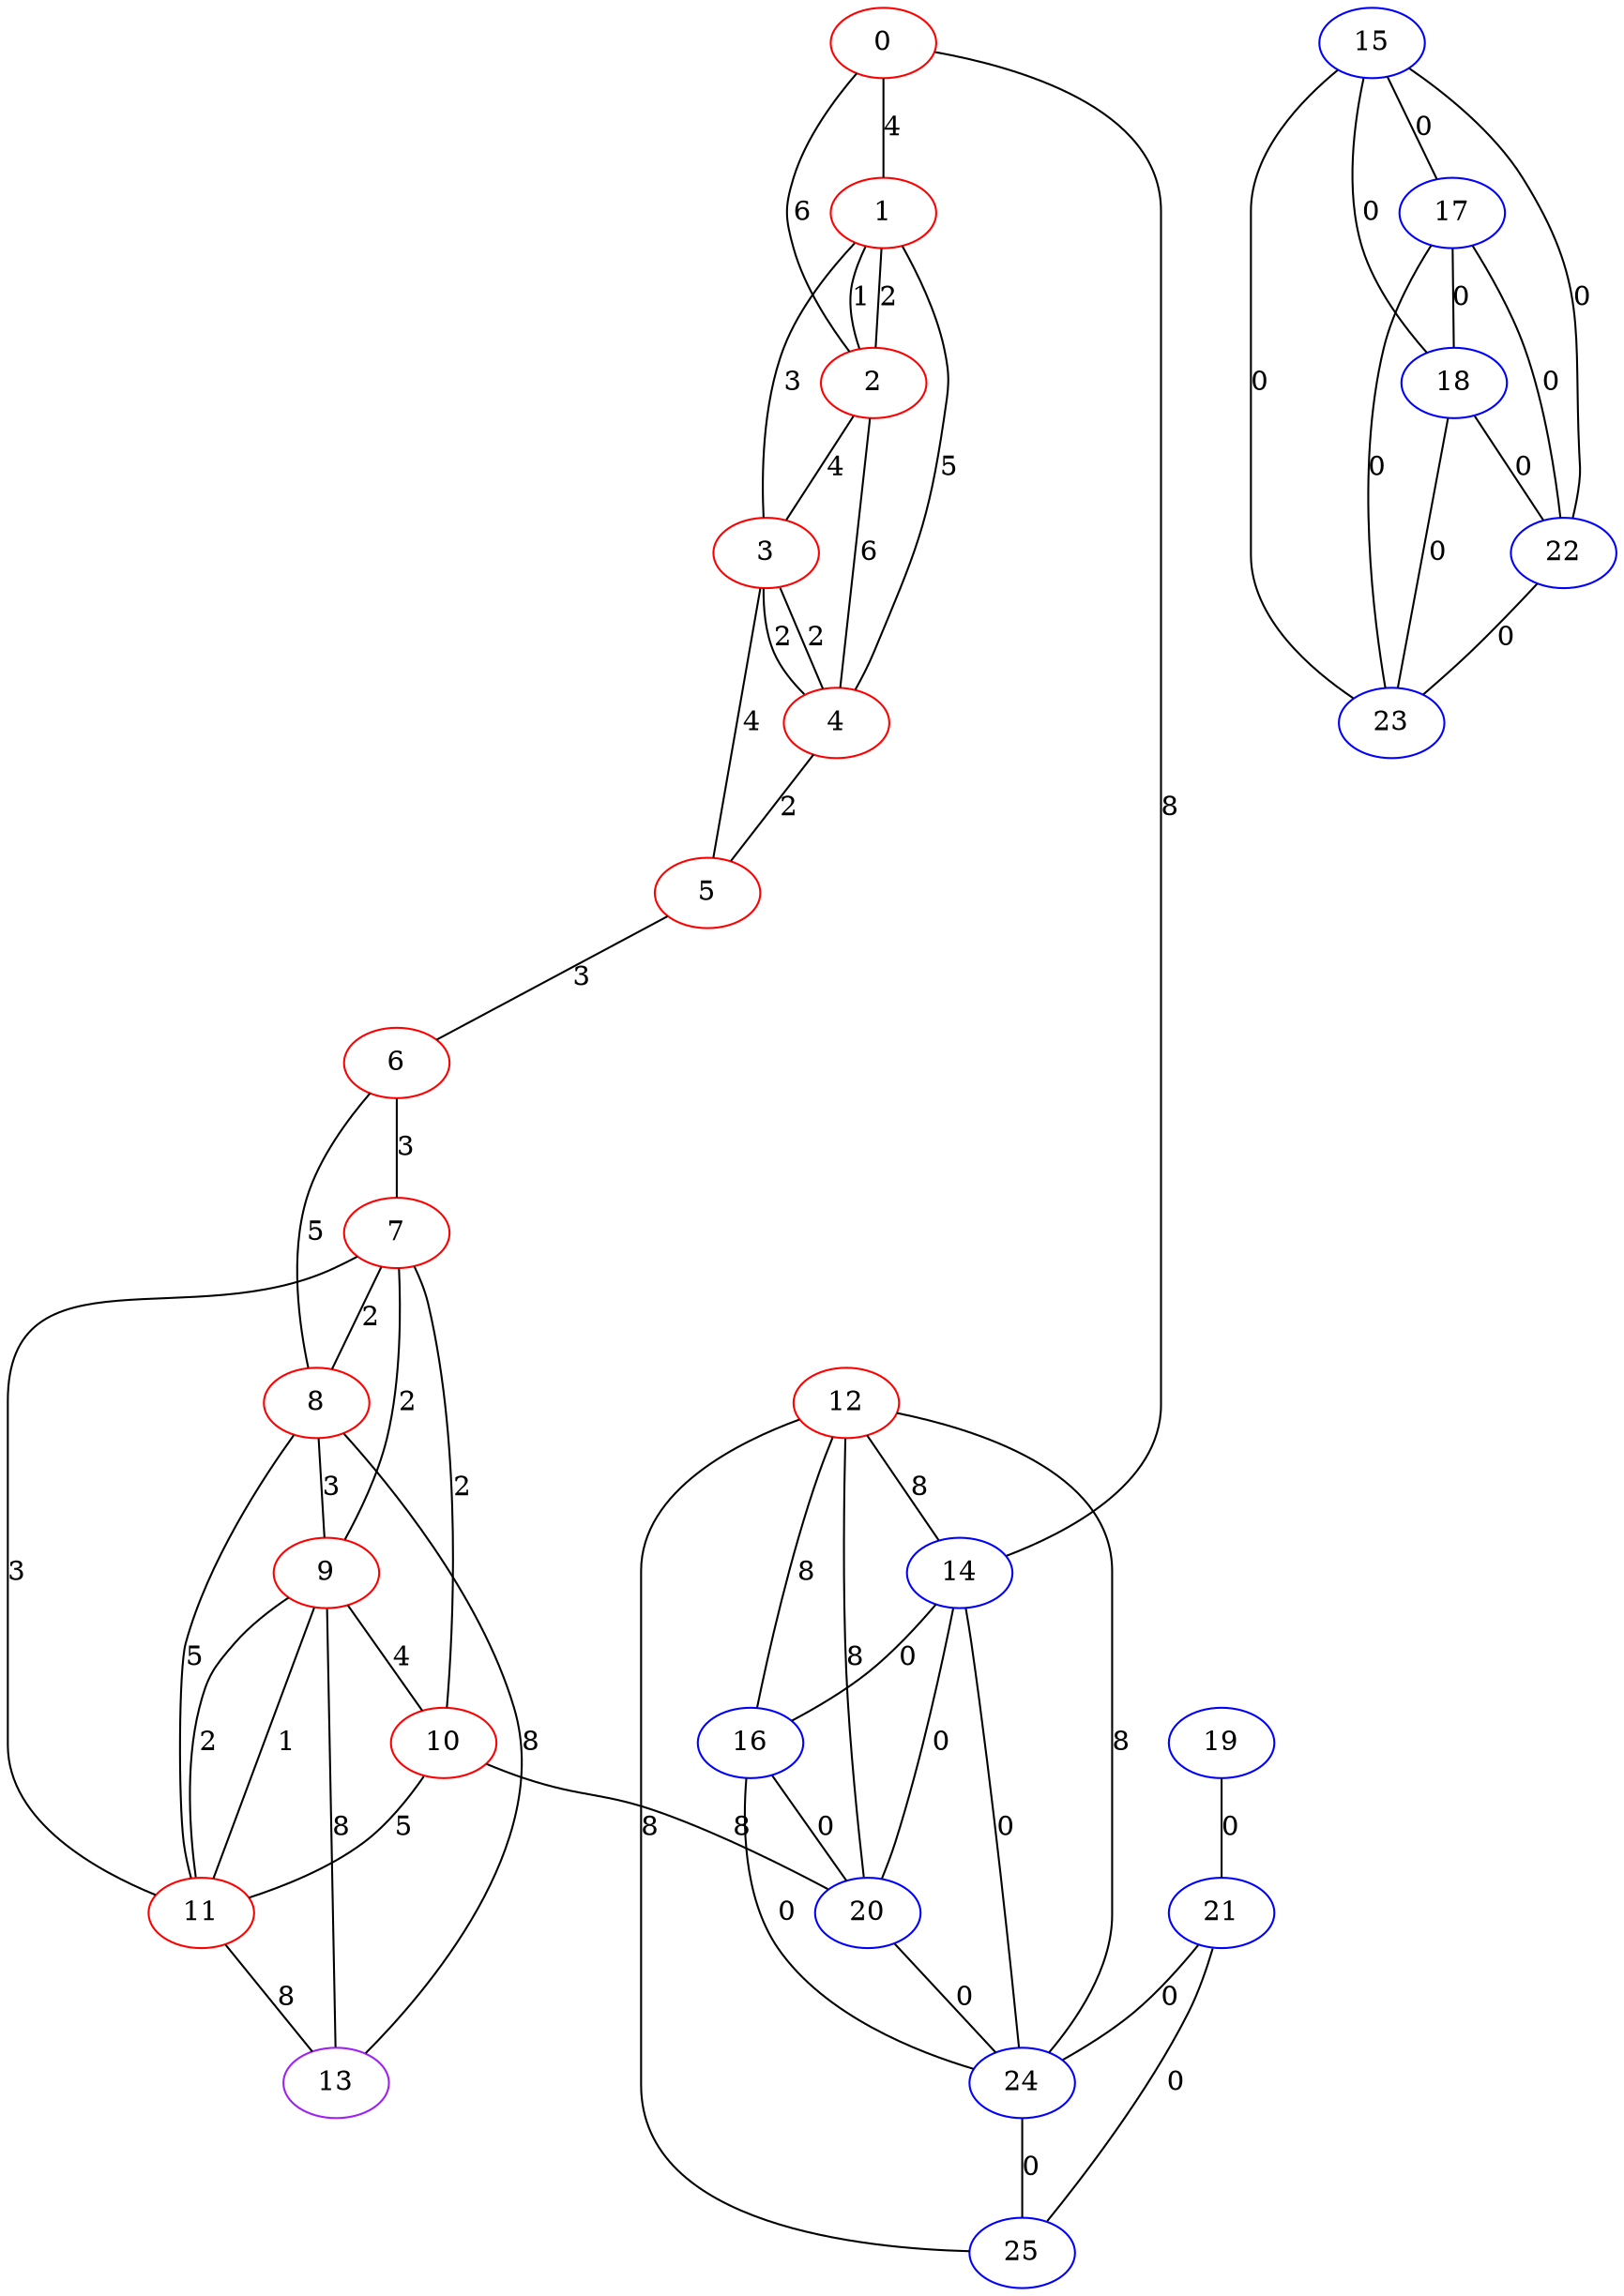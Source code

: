 graph "" {
0 [color=red, weight=1];
1 [color=red, weight=1];
2 [color=red, weight=1];
3 [color=red, weight=1];
4 [color=red, weight=1];
5 [color=red, weight=1];
6 [color=red, weight=1];
7 [color=red, weight=1];
8 [color=red, weight=1];
9 [color=red, weight=1];
10 [color=red, weight=1];
11 [color=red, weight=1];
12 [color=red, weight=1];
13 [color=purple, weight=4];
14 [color=blue, weight=3];
15 [color=blue, weight=3];
16 [color=blue, weight=3];
17 [color=blue, weight=3];
18 [color=blue, weight=3];
19 [color=blue, weight=3];
20 [color=blue, weight=3];
21 [color=blue, weight=3];
22 [color=blue, weight=3];
23 [color=blue, weight=3];
24 [color=blue, weight=3];
25 [color=blue, weight=3];
0 -- 1  [key=0, label=4];
0 -- 2  [key=0, label=6];
0 -- 14  [key=0, label=8];
1 -- 2  [key=0, label=1];
1 -- 2  [key=1, label=2];
1 -- 3  [key=0, label=3];
1 -- 4  [key=0, label=5];
2 -- 3  [key=0, label=4];
2 -- 4  [key=0, label=6];
3 -- 4  [key=0, label=2];
3 -- 4  [key=1, label=2];
3 -- 5  [key=0, label=4];
4 -- 5  [key=0, label=2];
5 -- 6  [key=0, label=3];
6 -- 8  [key=0, label=5];
6 -- 7  [key=0, label=3];
7 -- 8  [key=0, label=2];
7 -- 9  [key=0, label=2];
7 -- 10  [key=0, label=2];
7 -- 11  [key=0, label=3];
8 -- 9  [key=0, label=3];
8 -- 11  [key=0, label=5];
8 -- 13  [key=0, label=8];
9 -- 10  [key=0, label=4];
9 -- 11  [key=0, label=2];
9 -- 11  [key=1, label=1];
9 -- 13  [key=0, label=8];
10 -- 11  [key=0, label=5];
10 -- 20  [key=0, label=8];
11 -- 13  [key=0, label=8];
12 -- 16  [key=0, label=8];
12 -- 25  [key=0, label=8];
12 -- 20  [key=0, label=8];
12 -- 14  [key=0, label=8];
12 -- 24  [key=0, label=8];
14 -- 16  [key=0, label=0];
14 -- 24  [key=0, label=0];
14 -- 20  [key=0, label=0];
15 -- 17  [key=0, label=0];
15 -- 18  [key=0, label=0];
15 -- 22  [key=0, label=0];
15 -- 23  [key=0, label=0];
16 -- 24  [key=0, label=0];
16 -- 20  [key=0, label=0];
17 -- 18  [key=0, label=0];
17 -- 23  [key=0, label=0];
17 -- 22  [key=0, label=0];
18 -- 23  [key=0, label=0];
18 -- 22  [key=0, label=0];
19 -- 21  [key=0, label=0];
20 -- 24  [key=0, label=0];
21 -- 24  [key=0, label=0];
21 -- 25  [key=0, label=0];
22 -- 23  [key=0, label=0];
24 -- 25  [key=0, label=0];
}
